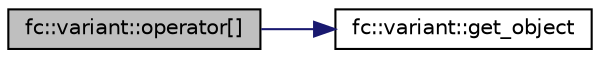 digraph "fc::variant::operator[]"
{
  edge [fontname="Helvetica",fontsize="10",labelfontname="Helvetica",labelfontsize="10"];
  node [fontname="Helvetica",fontsize="10",shape=record];
  rankdir="LR";
  Node33 [label="fc::variant::operator[]",height=0.2,width=0.4,color="black", fillcolor="grey75", style="filled", fontcolor="black"];
  Node33 -> Node34 [color="midnightblue",fontsize="10",style="solid"];
  Node34 [label="fc::variant::get_object",height=0.2,width=0.4,color="black", fillcolor="white", style="filled",URL="$classfc_1_1variant.html#a17a7054a10963360c6a14d60f6e30128"];
}
